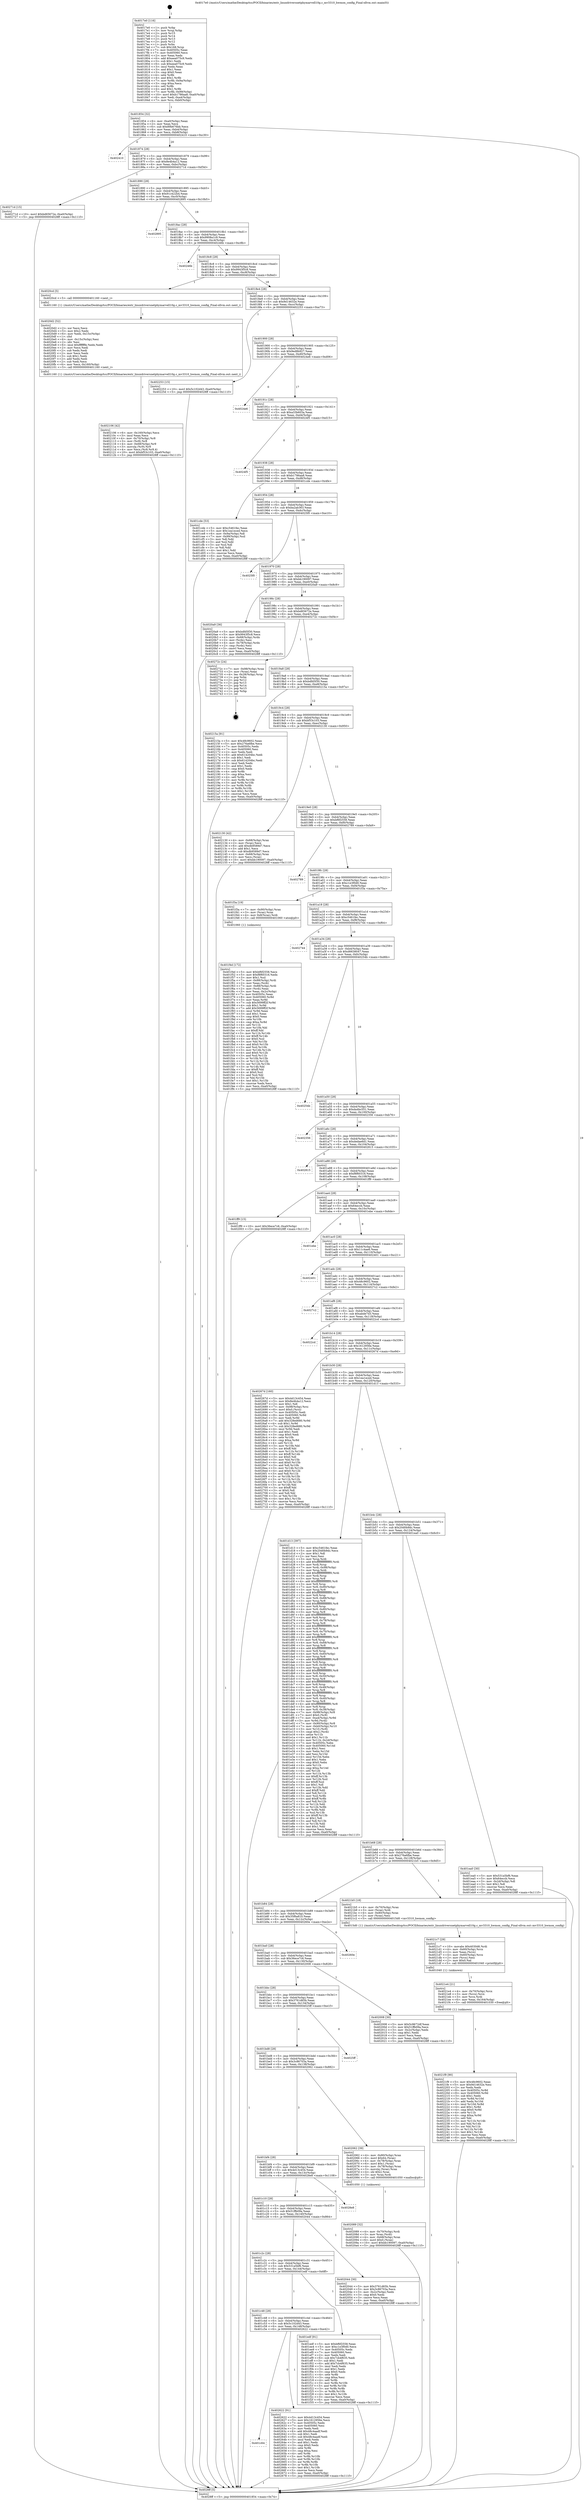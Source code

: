 digraph "0x4017e0" {
  label = "0x4017e0 (/mnt/c/Users/mathe/Desktop/tcc/POCII/binaries/extr_linuxdriversnetphymarvell10g.c_mv3310_hwmon_config_Final-ollvm.out::main(0))"
  labelloc = "t"
  node[shape=record]

  Entry [label="",width=0.3,height=0.3,shape=circle,fillcolor=black,style=filled]
  "0x401854" [label="{
     0x401854 [32]\l
     | [instrs]\l
     &nbsp;&nbsp;0x401854 \<+6\>: mov -0xa0(%rbp),%eax\l
     &nbsp;&nbsp;0x40185a \<+2\>: mov %eax,%ecx\l
     &nbsp;&nbsp;0x40185c \<+6\>: sub $0x89b676bb,%ecx\l
     &nbsp;&nbsp;0x401862 \<+6\>: mov %eax,-0xb4(%rbp)\l
     &nbsp;&nbsp;0x401868 \<+6\>: mov %ecx,-0xb8(%rbp)\l
     &nbsp;&nbsp;0x40186e \<+6\>: je 0000000000402410 \<main+0xc30\>\l
  }"]
  "0x402410" [label="{
     0x402410\l
  }", style=dashed]
  "0x401874" [label="{
     0x401874 [28]\l
     | [instrs]\l
     &nbsp;&nbsp;0x401874 \<+5\>: jmp 0000000000401879 \<main+0x99\>\l
     &nbsp;&nbsp;0x401879 \<+6\>: mov -0xb4(%rbp),%eax\l
     &nbsp;&nbsp;0x40187f \<+5\>: sub $0x8e4b4a12,%eax\l
     &nbsp;&nbsp;0x401884 \<+6\>: mov %eax,-0xbc(%rbp)\l
     &nbsp;&nbsp;0x40188a \<+6\>: je 000000000040271d \<main+0xf3d\>\l
  }"]
  Exit [label="",width=0.3,height=0.3,shape=circle,fillcolor=black,style=filled,peripheries=2]
  "0x40271d" [label="{
     0x40271d [15]\l
     | [instrs]\l
     &nbsp;&nbsp;0x40271d \<+10\>: movl $0xbd65672e,-0xa0(%rbp)\l
     &nbsp;&nbsp;0x402727 \<+5\>: jmp 00000000004028ff \<main+0x111f\>\l
  }"]
  "0x401890" [label="{
     0x401890 [28]\l
     | [instrs]\l
     &nbsp;&nbsp;0x401890 \<+5\>: jmp 0000000000401895 \<main+0xb5\>\l
     &nbsp;&nbsp;0x401895 \<+6\>: mov -0xb4(%rbp),%eax\l
     &nbsp;&nbsp;0x40189b \<+5\>: sub $0x91c422b4,%eax\l
     &nbsp;&nbsp;0x4018a0 \<+6\>: mov %eax,-0xc0(%rbp)\l
     &nbsp;&nbsp;0x4018a6 \<+6\>: je 0000000000402895 \<main+0x10b5\>\l
  }"]
  "0x401c64" [label="{
     0x401c64\l
  }", style=dashed]
  "0x402895" [label="{
     0x402895\l
  }", style=dashed]
  "0x4018ac" [label="{
     0x4018ac [28]\l
     | [instrs]\l
     &nbsp;&nbsp;0x4018ac \<+5\>: jmp 00000000004018b1 \<main+0xd1\>\l
     &nbsp;&nbsp;0x4018b1 \<+6\>: mov -0xb4(%rbp),%eax\l
     &nbsp;&nbsp;0x4018b7 \<+5\>: sub $0x9908a1c9,%eax\l
     &nbsp;&nbsp;0x4018bc \<+6\>: mov %eax,-0xc4(%rbp)\l
     &nbsp;&nbsp;0x4018c2 \<+6\>: je 000000000040246b \<main+0xc8b\>\l
  }"]
  "0x402622" [label="{
     0x402622 [91]\l
     | [instrs]\l
     &nbsp;&nbsp;0x402622 \<+5\>: mov $0x4d13c454,%eax\l
     &nbsp;&nbsp;0x402627 \<+5\>: mov $0x1612956e,%ecx\l
     &nbsp;&nbsp;0x40262c \<+7\>: mov 0x40505c,%edx\l
     &nbsp;&nbsp;0x402633 \<+7\>: mov 0x405060,%esi\l
     &nbsp;&nbsp;0x40263a \<+2\>: mov %edx,%edi\l
     &nbsp;&nbsp;0x40263c \<+6\>: add $0x48c4aadf,%edi\l
     &nbsp;&nbsp;0x402642 \<+3\>: sub $0x1,%edi\l
     &nbsp;&nbsp;0x402645 \<+6\>: sub $0x48c4aadf,%edi\l
     &nbsp;&nbsp;0x40264b \<+3\>: imul %edi,%edx\l
     &nbsp;&nbsp;0x40264e \<+3\>: and $0x1,%edx\l
     &nbsp;&nbsp;0x402651 \<+3\>: cmp $0x0,%edx\l
     &nbsp;&nbsp;0x402654 \<+4\>: sete %r8b\l
     &nbsp;&nbsp;0x402658 \<+3\>: cmp $0xa,%esi\l
     &nbsp;&nbsp;0x40265b \<+4\>: setl %r9b\l
     &nbsp;&nbsp;0x40265f \<+3\>: mov %r8b,%r10b\l
     &nbsp;&nbsp;0x402662 \<+3\>: and %r9b,%r10b\l
     &nbsp;&nbsp;0x402665 \<+3\>: xor %r9b,%r8b\l
     &nbsp;&nbsp;0x402668 \<+3\>: or %r8b,%r10b\l
     &nbsp;&nbsp;0x40266b \<+4\>: test $0x1,%r10b\l
     &nbsp;&nbsp;0x40266f \<+3\>: cmovne %ecx,%eax\l
     &nbsp;&nbsp;0x402672 \<+6\>: mov %eax,-0xa0(%rbp)\l
     &nbsp;&nbsp;0x402678 \<+5\>: jmp 00000000004028ff \<main+0x111f\>\l
  }"]
  "0x40246b" [label="{
     0x40246b\l
  }", style=dashed]
  "0x4018c8" [label="{
     0x4018c8 [28]\l
     | [instrs]\l
     &nbsp;&nbsp;0x4018c8 \<+5\>: jmp 00000000004018cd \<main+0xed\>\l
     &nbsp;&nbsp;0x4018cd \<+6\>: mov -0xb4(%rbp),%eax\l
     &nbsp;&nbsp;0x4018d3 \<+5\>: sub $0x9943f5c8,%eax\l
     &nbsp;&nbsp;0x4018d8 \<+6\>: mov %eax,-0xc8(%rbp)\l
     &nbsp;&nbsp;0x4018de \<+6\>: je 00000000004020cd \<main+0x8ed\>\l
  }"]
  "0x4021f9" [label="{
     0x4021f9 [90]\l
     | [instrs]\l
     &nbsp;&nbsp;0x4021f9 \<+5\>: mov $0x48c9602,%eax\l
     &nbsp;&nbsp;0x4021fe \<+5\>: mov $0x9d14632e,%esi\l
     &nbsp;&nbsp;0x402203 \<+2\>: xor %edx,%edx\l
     &nbsp;&nbsp;0x402205 \<+8\>: mov 0x40505c,%r8d\l
     &nbsp;&nbsp;0x40220d \<+8\>: mov 0x405060,%r9d\l
     &nbsp;&nbsp;0x402215 \<+3\>: sub $0x1,%edx\l
     &nbsp;&nbsp;0x402218 \<+3\>: mov %r8d,%r10d\l
     &nbsp;&nbsp;0x40221b \<+3\>: add %edx,%r10d\l
     &nbsp;&nbsp;0x40221e \<+4\>: imul %r10d,%r8d\l
     &nbsp;&nbsp;0x402222 \<+4\>: and $0x1,%r8d\l
     &nbsp;&nbsp;0x402226 \<+4\>: cmp $0x0,%r8d\l
     &nbsp;&nbsp;0x40222a \<+4\>: sete %r11b\l
     &nbsp;&nbsp;0x40222e \<+4\>: cmp $0xa,%r9d\l
     &nbsp;&nbsp;0x402232 \<+3\>: setl %bl\l
     &nbsp;&nbsp;0x402235 \<+3\>: mov %r11b,%r14b\l
     &nbsp;&nbsp;0x402238 \<+3\>: and %bl,%r14b\l
     &nbsp;&nbsp;0x40223b \<+3\>: xor %bl,%r11b\l
     &nbsp;&nbsp;0x40223e \<+3\>: or %r11b,%r14b\l
     &nbsp;&nbsp;0x402241 \<+4\>: test $0x1,%r14b\l
     &nbsp;&nbsp;0x402245 \<+3\>: cmovne %esi,%eax\l
     &nbsp;&nbsp;0x402248 \<+6\>: mov %eax,-0xa0(%rbp)\l
     &nbsp;&nbsp;0x40224e \<+5\>: jmp 00000000004028ff \<main+0x111f\>\l
  }"]
  "0x4020cd" [label="{
     0x4020cd [5]\l
     | [instrs]\l
     &nbsp;&nbsp;0x4020cd \<+5\>: call 0000000000401160 \<next_i\>\l
     | [calls]\l
     &nbsp;&nbsp;0x401160 \{1\} (/mnt/c/Users/mathe/Desktop/tcc/POCII/binaries/extr_linuxdriversnetphymarvell10g.c_mv3310_hwmon_config_Final-ollvm.out::next_i)\l
  }"]
  "0x4018e4" [label="{
     0x4018e4 [28]\l
     | [instrs]\l
     &nbsp;&nbsp;0x4018e4 \<+5\>: jmp 00000000004018e9 \<main+0x109\>\l
     &nbsp;&nbsp;0x4018e9 \<+6\>: mov -0xb4(%rbp),%eax\l
     &nbsp;&nbsp;0x4018ef \<+5\>: sub $0x9d14632e,%eax\l
     &nbsp;&nbsp;0x4018f4 \<+6\>: mov %eax,-0xcc(%rbp)\l
     &nbsp;&nbsp;0x4018fa \<+6\>: je 0000000000402253 \<main+0xa73\>\l
  }"]
  "0x4021e4" [label="{
     0x4021e4 [21]\l
     | [instrs]\l
     &nbsp;&nbsp;0x4021e4 \<+4\>: mov -0x70(%rbp),%rcx\l
     &nbsp;&nbsp;0x4021e8 \<+3\>: mov (%rcx),%rcx\l
     &nbsp;&nbsp;0x4021eb \<+3\>: mov %rcx,%rdi\l
     &nbsp;&nbsp;0x4021ee \<+6\>: mov %eax,-0x164(%rbp)\l
     &nbsp;&nbsp;0x4021f4 \<+5\>: call 0000000000401030 \<free@plt\>\l
     | [calls]\l
     &nbsp;&nbsp;0x401030 \{1\} (unknown)\l
  }"]
  "0x402253" [label="{
     0x402253 [15]\l
     | [instrs]\l
     &nbsp;&nbsp;0x402253 \<+10\>: movl $0x5c102d43,-0xa0(%rbp)\l
     &nbsp;&nbsp;0x40225d \<+5\>: jmp 00000000004028ff \<main+0x111f\>\l
  }"]
  "0x401900" [label="{
     0x401900 [28]\l
     | [instrs]\l
     &nbsp;&nbsp;0x401900 \<+5\>: jmp 0000000000401905 \<main+0x125\>\l
     &nbsp;&nbsp;0x401905 \<+6\>: mov -0xb4(%rbp),%eax\l
     &nbsp;&nbsp;0x40190b \<+5\>: sub $0x9ed8b927,%eax\l
     &nbsp;&nbsp;0x401910 \<+6\>: mov %eax,-0xd0(%rbp)\l
     &nbsp;&nbsp;0x401916 \<+6\>: je 00000000004024e6 \<main+0xd06\>\l
  }"]
  "0x4021c7" [label="{
     0x4021c7 [29]\l
     | [instrs]\l
     &nbsp;&nbsp;0x4021c7 \<+10\>: movabs $0x4030d6,%rdi\l
     &nbsp;&nbsp;0x4021d1 \<+4\>: mov -0x60(%rbp),%rcx\l
     &nbsp;&nbsp;0x4021d5 \<+2\>: mov %eax,(%rcx)\l
     &nbsp;&nbsp;0x4021d7 \<+4\>: mov -0x60(%rbp),%rcx\l
     &nbsp;&nbsp;0x4021db \<+2\>: mov (%rcx),%esi\l
     &nbsp;&nbsp;0x4021dd \<+2\>: mov $0x0,%al\l
     &nbsp;&nbsp;0x4021df \<+5\>: call 0000000000401040 \<printf@plt\>\l
     | [calls]\l
     &nbsp;&nbsp;0x401040 \{1\} (unknown)\l
  }"]
  "0x4024e6" [label="{
     0x4024e6\l
  }", style=dashed]
  "0x40191c" [label="{
     0x40191c [28]\l
     | [instrs]\l
     &nbsp;&nbsp;0x40191c \<+5\>: jmp 0000000000401921 \<main+0x141\>\l
     &nbsp;&nbsp;0x401921 \<+6\>: mov -0xb4(%rbp),%eax\l
     &nbsp;&nbsp;0x401927 \<+5\>: sub $0xa33b603a,%eax\l
     &nbsp;&nbsp;0x40192c \<+6\>: mov %eax,-0xd4(%rbp)\l
     &nbsp;&nbsp;0x401932 \<+6\>: je 00000000004024f5 \<main+0xd15\>\l
  }"]
  "0x402106" [label="{
     0x402106 [42]\l
     | [instrs]\l
     &nbsp;&nbsp;0x402106 \<+6\>: mov -0x160(%rbp),%ecx\l
     &nbsp;&nbsp;0x40210c \<+3\>: imul %eax,%ecx\l
     &nbsp;&nbsp;0x40210f \<+4\>: mov -0x70(%rbp),%r8\l
     &nbsp;&nbsp;0x402113 \<+3\>: mov (%r8),%r8\l
     &nbsp;&nbsp;0x402116 \<+4\>: mov -0x68(%rbp),%r9\l
     &nbsp;&nbsp;0x40211a \<+3\>: movslq (%r9),%r9\l
     &nbsp;&nbsp;0x40211d \<+4\>: mov %ecx,(%r8,%r9,4)\l
     &nbsp;&nbsp;0x402121 \<+10\>: movl $0xbf53c103,-0xa0(%rbp)\l
     &nbsp;&nbsp;0x40212b \<+5\>: jmp 00000000004028ff \<main+0x111f\>\l
  }"]
  "0x4024f5" [label="{
     0x4024f5\l
  }", style=dashed]
  "0x401938" [label="{
     0x401938 [28]\l
     | [instrs]\l
     &nbsp;&nbsp;0x401938 \<+5\>: jmp 000000000040193d \<main+0x15d\>\l
     &nbsp;&nbsp;0x40193d \<+6\>: mov -0xb4(%rbp),%eax\l
     &nbsp;&nbsp;0x401943 \<+5\>: sub $0xb1786aa8,%eax\l
     &nbsp;&nbsp;0x401948 \<+6\>: mov %eax,-0xd8(%rbp)\l
     &nbsp;&nbsp;0x40194e \<+6\>: je 0000000000401cde \<main+0x4fe\>\l
  }"]
  "0x4020d2" [label="{
     0x4020d2 [52]\l
     | [instrs]\l
     &nbsp;&nbsp;0x4020d2 \<+2\>: xor %ecx,%ecx\l
     &nbsp;&nbsp;0x4020d4 \<+5\>: mov $0x2,%edx\l
     &nbsp;&nbsp;0x4020d9 \<+6\>: mov %edx,-0x15c(%rbp)\l
     &nbsp;&nbsp;0x4020df \<+1\>: cltd\l
     &nbsp;&nbsp;0x4020e0 \<+6\>: mov -0x15c(%rbp),%esi\l
     &nbsp;&nbsp;0x4020e6 \<+2\>: idiv %esi\l
     &nbsp;&nbsp;0x4020e8 \<+6\>: imul $0xfffffffe,%edx,%edx\l
     &nbsp;&nbsp;0x4020ee \<+2\>: mov %ecx,%edi\l
     &nbsp;&nbsp;0x4020f0 \<+2\>: sub %edx,%edi\l
     &nbsp;&nbsp;0x4020f2 \<+2\>: mov %ecx,%edx\l
     &nbsp;&nbsp;0x4020f4 \<+3\>: sub $0x1,%edx\l
     &nbsp;&nbsp;0x4020f7 \<+2\>: add %edx,%edi\l
     &nbsp;&nbsp;0x4020f9 \<+2\>: sub %edi,%ecx\l
     &nbsp;&nbsp;0x4020fb \<+6\>: mov %ecx,-0x160(%rbp)\l
     &nbsp;&nbsp;0x402101 \<+5\>: call 0000000000401160 \<next_i\>\l
     | [calls]\l
     &nbsp;&nbsp;0x401160 \{1\} (/mnt/c/Users/mathe/Desktop/tcc/POCII/binaries/extr_linuxdriversnetphymarvell10g.c_mv3310_hwmon_config_Final-ollvm.out::next_i)\l
  }"]
  "0x401cde" [label="{
     0x401cde [53]\l
     | [instrs]\l
     &nbsp;&nbsp;0x401cde \<+5\>: mov $0xc5461fec,%eax\l
     &nbsp;&nbsp;0x401ce3 \<+5\>: mov $0x1ea1eced,%ecx\l
     &nbsp;&nbsp;0x401ce8 \<+6\>: mov -0x9a(%rbp),%dl\l
     &nbsp;&nbsp;0x401cee \<+7\>: mov -0x99(%rbp),%sil\l
     &nbsp;&nbsp;0x401cf5 \<+3\>: mov %dl,%dil\l
     &nbsp;&nbsp;0x401cf8 \<+3\>: and %sil,%dil\l
     &nbsp;&nbsp;0x401cfb \<+3\>: xor %sil,%dl\l
     &nbsp;&nbsp;0x401cfe \<+3\>: or %dl,%dil\l
     &nbsp;&nbsp;0x401d01 \<+4\>: test $0x1,%dil\l
     &nbsp;&nbsp;0x401d05 \<+3\>: cmovne %ecx,%eax\l
     &nbsp;&nbsp;0x401d08 \<+6\>: mov %eax,-0xa0(%rbp)\l
     &nbsp;&nbsp;0x401d0e \<+5\>: jmp 00000000004028ff \<main+0x111f\>\l
  }"]
  "0x401954" [label="{
     0x401954 [28]\l
     | [instrs]\l
     &nbsp;&nbsp;0x401954 \<+5\>: jmp 0000000000401959 \<main+0x179\>\l
     &nbsp;&nbsp;0x401959 \<+6\>: mov -0xb4(%rbp),%eax\l
     &nbsp;&nbsp;0x40195f \<+5\>: sub $0xba2ab363,%eax\l
     &nbsp;&nbsp;0x401964 \<+6\>: mov %eax,-0xdc(%rbp)\l
     &nbsp;&nbsp;0x40196a \<+6\>: je 00000000004025f0 \<main+0xe10\>\l
  }"]
  "0x4028ff" [label="{
     0x4028ff [5]\l
     | [instrs]\l
     &nbsp;&nbsp;0x4028ff \<+5\>: jmp 0000000000401854 \<main+0x74\>\l
  }"]
  "0x4017e0" [label="{
     0x4017e0 [116]\l
     | [instrs]\l
     &nbsp;&nbsp;0x4017e0 \<+1\>: push %rbp\l
     &nbsp;&nbsp;0x4017e1 \<+3\>: mov %rsp,%rbp\l
     &nbsp;&nbsp;0x4017e4 \<+2\>: push %r15\l
     &nbsp;&nbsp;0x4017e6 \<+2\>: push %r14\l
     &nbsp;&nbsp;0x4017e8 \<+2\>: push %r13\l
     &nbsp;&nbsp;0x4017ea \<+2\>: push %r12\l
     &nbsp;&nbsp;0x4017ec \<+1\>: push %rbx\l
     &nbsp;&nbsp;0x4017ed \<+7\>: sub $0x168,%rsp\l
     &nbsp;&nbsp;0x4017f4 \<+7\>: mov 0x40505c,%eax\l
     &nbsp;&nbsp;0x4017fb \<+7\>: mov 0x405060,%ecx\l
     &nbsp;&nbsp;0x401802 \<+2\>: mov %eax,%edx\l
     &nbsp;&nbsp;0x401804 \<+6\>: add $0xeea075c9,%edx\l
     &nbsp;&nbsp;0x40180a \<+3\>: sub $0x1,%edx\l
     &nbsp;&nbsp;0x40180d \<+6\>: sub $0xeea075c9,%edx\l
     &nbsp;&nbsp;0x401813 \<+3\>: imul %edx,%eax\l
     &nbsp;&nbsp;0x401816 \<+3\>: and $0x1,%eax\l
     &nbsp;&nbsp;0x401819 \<+3\>: cmp $0x0,%eax\l
     &nbsp;&nbsp;0x40181c \<+4\>: sete %r8b\l
     &nbsp;&nbsp;0x401820 \<+4\>: and $0x1,%r8b\l
     &nbsp;&nbsp;0x401824 \<+7\>: mov %r8b,-0x9a(%rbp)\l
     &nbsp;&nbsp;0x40182b \<+3\>: cmp $0xa,%ecx\l
     &nbsp;&nbsp;0x40182e \<+4\>: setl %r8b\l
     &nbsp;&nbsp;0x401832 \<+4\>: and $0x1,%r8b\l
     &nbsp;&nbsp;0x401836 \<+7\>: mov %r8b,-0x99(%rbp)\l
     &nbsp;&nbsp;0x40183d \<+10\>: movl $0xb1786aa8,-0xa0(%rbp)\l
     &nbsp;&nbsp;0x401847 \<+6\>: mov %edi,-0xa4(%rbp)\l
     &nbsp;&nbsp;0x40184d \<+7\>: mov %rsi,-0xb0(%rbp)\l
  }"]
  "0x402089" [label="{
     0x402089 [32]\l
     | [instrs]\l
     &nbsp;&nbsp;0x402089 \<+4\>: mov -0x70(%rbp),%rdi\l
     &nbsp;&nbsp;0x40208d \<+3\>: mov %rax,(%rdi)\l
     &nbsp;&nbsp;0x402090 \<+4\>: mov -0x68(%rbp),%rax\l
     &nbsp;&nbsp;0x402094 \<+6\>: movl $0x0,(%rax)\l
     &nbsp;&nbsp;0x40209a \<+10\>: movl $0xbb190097,-0xa0(%rbp)\l
     &nbsp;&nbsp;0x4020a4 \<+5\>: jmp 00000000004028ff \<main+0x111f\>\l
  }"]
  "0x4025f0" [label="{
     0x4025f0\l
  }", style=dashed]
  "0x401970" [label="{
     0x401970 [28]\l
     | [instrs]\l
     &nbsp;&nbsp;0x401970 \<+5\>: jmp 0000000000401975 \<main+0x195\>\l
     &nbsp;&nbsp;0x401975 \<+6\>: mov -0xb4(%rbp),%eax\l
     &nbsp;&nbsp;0x40197b \<+5\>: sub $0xbb190097,%eax\l
     &nbsp;&nbsp;0x401980 \<+6\>: mov %eax,-0xe0(%rbp)\l
     &nbsp;&nbsp;0x401986 \<+6\>: je 00000000004020a9 \<main+0x8c9\>\l
  }"]
  "0x401f4d" [label="{
     0x401f4d [172]\l
     | [instrs]\l
     &nbsp;&nbsp;0x401f4d \<+5\>: mov $0xbf6f2558,%ecx\l
     &nbsp;&nbsp;0x401f52 \<+5\>: mov $0xf8f60316,%edx\l
     &nbsp;&nbsp;0x401f57 \<+3\>: mov $0x1,%sil\l
     &nbsp;&nbsp;0x401f5a \<+7\>: mov -0x88(%rbp),%rdi\l
     &nbsp;&nbsp;0x401f61 \<+2\>: mov %eax,(%rdi)\l
     &nbsp;&nbsp;0x401f63 \<+7\>: mov -0x88(%rbp),%rdi\l
     &nbsp;&nbsp;0x401f6a \<+2\>: mov (%rdi),%eax\l
     &nbsp;&nbsp;0x401f6c \<+3\>: mov %eax,-0x2c(%rbp)\l
     &nbsp;&nbsp;0x401f6f \<+7\>: mov 0x40505c,%eax\l
     &nbsp;&nbsp;0x401f76 \<+8\>: mov 0x405060,%r8d\l
     &nbsp;&nbsp;0x401f7e \<+3\>: mov %eax,%r9d\l
     &nbsp;&nbsp;0x401f81 \<+7\>: sub $0x5699ff2f,%r9d\l
     &nbsp;&nbsp;0x401f88 \<+4\>: sub $0x1,%r9d\l
     &nbsp;&nbsp;0x401f8c \<+7\>: add $0x5699ff2f,%r9d\l
     &nbsp;&nbsp;0x401f93 \<+4\>: imul %r9d,%eax\l
     &nbsp;&nbsp;0x401f97 \<+3\>: and $0x1,%eax\l
     &nbsp;&nbsp;0x401f9a \<+3\>: cmp $0x0,%eax\l
     &nbsp;&nbsp;0x401f9d \<+4\>: sete %r10b\l
     &nbsp;&nbsp;0x401fa1 \<+4\>: cmp $0xa,%r8d\l
     &nbsp;&nbsp;0x401fa5 \<+4\>: setl %r11b\l
     &nbsp;&nbsp;0x401fa9 \<+3\>: mov %r10b,%bl\l
     &nbsp;&nbsp;0x401fac \<+3\>: xor $0xff,%bl\l
     &nbsp;&nbsp;0x401faf \<+3\>: mov %r11b,%r14b\l
     &nbsp;&nbsp;0x401fb2 \<+4\>: xor $0xff,%r14b\l
     &nbsp;&nbsp;0x401fb6 \<+4\>: xor $0x0,%sil\l
     &nbsp;&nbsp;0x401fba \<+3\>: mov %bl,%r15b\l
     &nbsp;&nbsp;0x401fbd \<+4\>: and $0x0,%r15b\l
     &nbsp;&nbsp;0x401fc1 \<+3\>: and %sil,%r10b\l
     &nbsp;&nbsp;0x401fc4 \<+3\>: mov %r14b,%r12b\l
     &nbsp;&nbsp;0x401fc7 \<+4\>: and $0x0,%r12b\l
     &nbsp;&nbsp;0x401fcb \<+3\>: and %sil,%r11b\l
     &nbsp;&nbsp;0x401fce \<+3\>: or %r10b,%r15b\l
     &nbsp;&nbsp;0x401fd1 \<+3\>: or %r11b,%r12b\l
     &nbsp;&nbsp;0x401fd4 \<+3\>: xor %r12b,%r15b\l
     &nbsp;&nbsp;0x401fd7 \<+3\>: or %r14b,%bl\l
     &nbsp;&nbsp;0x401fda \<+3\>: xor $0xff,%bl\l
     &nbsp;&nbsp;0x401fdd \<+4\>: or $0x0,%sil\l
     &nbsp;&nbsp;0x401fe1 \<+3\>: and %sil,%bl\l
     &nbsp;&nbsp;0x401fe4 \<+3\>: or %bl,%r15b\l
     &nbsp;&nbsp;0x401fe7 \<+4\>: test $0x1,%r15b\l
     &nbsp;&nbsp;0x401feb \<+3\>: cmovne %edx,%ecx\l
     &nbsp;&nbsp;0x401fee \<+6\>: mov %ecx,-0xa0(%rbp)\l
     &nbsp;&nbsp;0x401ff4 \<+5\>: jmp 00000000004028ff \<main+0x111f\>\l
  }"]
  "0x4020a9" [label="{
     0x4020a9 [36]\l
     | [instrs]\l
     &nbsp;&nbsp;0x4020a9 \<+5\>: mov $0xbdfd5f30,%eax\l
     &nbsp;&nbsp;0x4020ae \<+5\>: mov $0x9943f5c8,%ecx\l
     &nbsp;&nbsp;0x4020b3 \<+4\>: mov -0x68(%rbp),%rdx\l
     &nbsp;&nbsp;0x4020b7 \<+2\>: mov (%rdx),%esi\l
     &nbsp;&nbsp;0x4020b9 \<+4\>: mov -0x78(%rbp),%rdx\l
     &nbsp;&nbsp;0x4020bd \<+2\>: cmp (%rdx),%esi\l
     &nbsp;&nbsp;0x4020bf \<+3\>: cmovl %ecx,%eax\l
     &nbsp;&nbsp;0x4020c2 \<+6\>: mov %eax,-0xa0(%rbp)\l
     &nbsp;&nbsp;0x4020c8 \<+5\>: jmp 00000000004028ff \<main+0x111f\>\l
  }"]
  "0x40198c" [label="{
     0x40198c [28]\l
     | [instrs]\l
     &nbsp;&nbsp;0x40198c \<+5\>: jmp 0000000000401991 \<main+0x1b1\>\l
     &nbsp;&nbsp;0x401991 \<+6\>: mov -0xb4(%rbp),%eax\l
     &nbsp;&nbsp;0x401997 \<+5\>: sub $0xbd65672e,%eax\l
     &nbsp;&nbsp;0x40199c \<+6\>: mov %eax,-0xe4(%rbp)\l
     &nbsp;&nbsp;0x4019a2 \<+6\>: je 000000000040272c \<main+0xf4c\>\l
  }"]
  "0x401c48" [label="{
     0x401c48 [28]\l
     | [instrs]\l
     &nbsp;&nbsp;0x401c48 \<+5\>: jmp 0000000000401c4d \<main+0x46d\>\l
     &nbsp;&nbsp;0x401c4d \<+6\>: mov -0xb4(%rbp),%eax\l
     &nbsp;&nbsp;0x401c53 \<+5\>: sub $0x5c102d43,%eax\l
     &nbsp;&nbsp;0x401c58 \<+6\>: mov %eax,-0x148(%rbp)\l
     &nbsp;&nbsp;0x401c5e \<+6\>: je 0000000000402622 \<main+0xe42\>\l
  }"]
  "0x40272c" [label="{
     0x40272c [24]\l
     | [instrs]\l
     &nbsp;&nbsp;0x40272c \<+7\>: mov -0x98(%rbp),%rax\l
     &nbsp;&nbsp;0x402733 \<+2\>: mov (%rax),%eax\l
     &nbsp;&nbsp;0x402735 \<+4\>: lea -0x28(%rbp),%rsp\l
     &nbsp;&nbsp;0x402739 \<+1\>: pop %rbx\l
     &nbsp;&nbsp;0x40273a \<+2\>: pop %r12\l
     &nbsp;&nbsp;0x40273c \<+2\>: pop %r13\l
     &nbsp;&nbsp;0x40273e \<+2\>: pop %r14\l
     &nbsp;&nbsp;0x402740 \<+2\>: pop %r15\l
     &nbsp;&nbsp;0x402742 \<+1\>: pop %rbp\l
     &nbsp;&nbsp;0x402743 \<+1\>: ret\l
  }"]
  "0x4019a8" [label="{
     0x4019a8 [28]\l
     | [instrs]\l
     &nbsp;&nbsp;0x4019a8 \<+5\>: jmp 00000000004019ad \<main+0x1cd\>\l
     &nbsp;&nbsp;0x4019ad \<+6\>: mov -0xb4(%rbp),%eax\l
     &nbsp;&nbsp;0x4019b3 \<+5\>: sub $0xbdfd5f30,%eax\l
     &nbsp;&nbsp;0x4019b8 \<+6\>: mov %eax,-0xe8(%rbp)\l
     &nbsp;&nbsp;0x4019be \<+6\>: je 000000000040215a \<main+0x97a\>\l
  }"]
  "0x401edf" [label="{
     0x401edf [91]\l
     | [instrs]\l
     &nbsp;&nbsp;0x401edf \<+5\>: mov $0xbf6f2558,%eax\l
     &nbsp;&nbsp;0x401ee4 \<+5\>: mov $0xc1e3f0d0,%ecx\l
     &nbsp;&nbsp;0x401ee9 \<+7\>: mov 0x40505c,%edx\l
     &nbsp;&nbsp;0x401ef0 \<+7\>: mov 0x405060,%esi\l
     &nbsp;&nbsp;0x401ef7 \<+2\>: mov %edx,%edi\l
     &nbsp;&nbsp;0x401ef9 \<+6\>: sub $0x7cb4f635,%edi\l
     &nbsp;&nbsp;0x401eff \<+3\>: sub $0x1,%edi\l
     &nbsp;&nbsp;0x401f02 \<+6\>: add $0x7cb4f635,%edi\l
     &nbsp;&nbsp;0x401f08 \<+3\>: imul %edi,%edx\l
     &nbsp;&nbsp;0x401f0b \<+3\>: and $0x1,%edx\l
     &nbsp;&nbsp;0x401f0e \<+3\>: cmp $0x0,%edx\l
     &nbsp;&nbsp;0x401f11 \<+4\>: sete %r8b\l
     &nbsp;&nbsp;0x401f15 \<+3\>: cmp $0xa,%esi\l
     &nbsp;&nbsp;0x401f18 \<+4\>: setl %r9b\l
     &nbsp;&nbsp;0x401f1c \<+3\>: mov %r8b,%r10b\l
     &nbsp;&nbsp;0x401f1f \<+3\>: and %r9b,%r10b\l
     &nbsp;&nbsp;0x401f22 \<+3\>: xor %r9b,%r8b\l
     &nbsp;&nbsp;0x401f25 \<+3\>: or %r8b,%r10b\l
     &nbsp;&nbsp;0x401f28 \<+4\>: test $0x1,%r10b\l
     &nbsp;&nbsp;0x401f2c \<+3\>: cmovne %ecx,%eax\l
     &nbsp;&nbsp;0x401f2f \<+6\>: mov %eax,-0xa0(%rbp)\l
     &nbsp;&nbsp;0x401f35 \<+5\>: jmp 00000000004028ff \<main+0x111f\>\l
  }"]
  "0x40215a" [label="{
     0x40215a [91]\l
     | [instrs]\l
     &nbsp;&nbsp;0x40215a \<+5\>: mov $0x48c9602,%eax\l
     &nbsp;&nbsp;0x40215f \<+5\>: mov $0x276a6fbe,%ecx\l
     &nbsp;&nbsp;0x402164 \<+7\>: mov 0x40505c,%edx\l
     &nbsp;&nbsp;0x40216b \<+7\>: mov 0x405060,%esi\l
     &nbsp;&nbsp;0x402172 \<+2\>: mov %edx,%edi\l
     &nbsp;&nbsp;0x402174 \<+6\>: add $0x614204bc,%edi\l
     &nbsp;&nbsp;0x40217a \<+3\>: sub $0x1,%edi\l
     &nbsp;&nbsp;0x40217d \<+6\>: sub $0x614204bc,%edi\l
     &nbsp;&nbsp;0x402183 \<+3\>: imul %edi,%edx\l
     &nbsp;&nbsp;0x402186 \<+3\>: and $0x1,%edx\l
     &nbsp;&nbsp;0x402189 \<+3\>: cmp $0x0,%edx\l
     &nbsp;&nbsp;0x40218c \<+4\>: sete %r8b\l
     &nbsp;&nbsp;0x402190 \<+3\>: cmp $0xa,%esi\l
     &nbsp;&nbsp;0x402193 \<+4\>: setl %r9b\l
     &nbsp;&nbsp;0x402197 \<+3\>: mov %r8b,%r10b\l
     &nbsp;&nbsp;0x40219a \<+3\>: and %r9b,%r10b\l
     &nbsp;&nbsp;0x40219d \<+3\>: xor %r9b,%r8b\l
     &nbsp;&nbsp;0x4021a0 \<+3\>: or %r8b,%r10b\l
     &nbsp;&nbsp;0x4021a3 \<+4\>: test $0x1,%r10b\l
     &nbsp;&nbsp;0x4021a7 \<+3\>: cmovne %ecx,%eax\l
     &nbsp;&nbsp;0x4021aa \<+6\>: mov %eax,-0xa0(%rbp)\l
     &nbsp;&nbsp;0x4021b0 \<+5\>: jmp 00000000004028ff \<main+0x111f\>\l
  }"]
  "0x4019c4" [label="{
     0x4019c4 [28]\l
     | [instrs]\l
     &nbsp;&nbsp;0x4019c4 \<+5\>: jmp 00000000004019c9 \<main+0x1e9\>\l
     &nbsp;&nbsp;0x4019c9 \<+6\>: mov -0xb4(%rbp),%eax\l
     &nbsp;&nbsp;0x4019cf \<+5\>: sub $0xbf53c103,%eax\l
     &nbsp;&nbsp;0x4019d4 \<+6\>: mov %eax,-0xec(%rbp)\l
     &nbsp;&nbsp;0x4019da \<+6\>: je 0000000000402130 \<main+0x950\>\l
  }"]
  "0x401c2c" [label="{
     0x401c2c [28]\l
     | [instrs]\l
     &nbsp;&nbsp;0x401c2c \<+5\>: jmp 0000000000401c31 \<main+0x451\>\l
     &nbsp;&nbsp;0x401c31 \<+6\>: mov -0xb4(%rbp),%eax\l
     &nbsp;&nbsp;0x401c37 \<+5\>: sub $0x531a5bf6,%eax\l
     &nbsp;&nbsp;0x401c3c \<+6\>: mov %eax,-0x144(%rbp)\l
     &nbsp;&nbsp;0x401c42 \<+6\>: je 0000000000401edf \<main+0x6ff\>\l
  }"]
  "0x402130" [label="{
     0x402130 [42]\l
     | [instrs]\l
     &nbsp;&nbsp;0x402130 \<+4\>: mov -0x68(%rbp),%rax\l
     &nbsp;&nbsp;0x402134 \<+2\>: mov (%rax),%ecx\l
     &nbsp;&nbsp;0x402136 \<+6\>: add $0xdb9589d7,%ecx\l
     &nbsp;&nbsp;0x40213c \<+3\>: add $0x1,%ecx\l
     &nbsp;&nbsp;0x40213f \<+6\>: sub $0xdb9589d7,%ecx\l
     &nbsp;&nbsp;0x402145 \<+4\>: mov -0x68(%rbp),%rax\l
     &nbsp;&nbsp;0x402149 \<+2\>: mov %ecx,(%rax)\l
     &nbsp;&nbsp;0x40214b \<+10\>: movl $0xbb190097,-0xa0(%rbp)\l
     &nbsp;&nbsp;0x402155 \<+5\>: jmp 00000000004028ff \<main+0x111f\>\l
  }"]
  "0x4019e0" [label="{
     0x4019e0 [28]\l
     | [instrs]\l
     &nbsp;&nbsp;0x4019e0 \<+5\>: jmp 00000000004019e5 \<main+0x205\>\l
     &nbsp;&nbsp;0x4019e5 \<+6\>: mov -0xb4(%rbp),%eax\l
     &nbsp;&nbsp;0x4019eb \<+5\>: sub $0xbf6f2558,%eax\l
     &nbsp;&nbsp;0x4019f0 \<+6\>: mov %eax,-0xf0(%rbp)\l
     &nbsp;&nbsp;0x4019f6 \<+6\>: je 0000000000402789 \<main+0xfa9\>\l
  }"]
  "0x402044" [label="{
     0x402044 [30]\l
     | [instrs]\l
     &nbsp;&nbsp;0x402044 \<+5\>: mov $0x3761d65b,%eax\l
     &nbsp;&nbsp;0x402049 \<+5\>: mov $0x3c86703a,%ecx\l
     &nbsp;&nbsp;0x40204e \<+3\>: mov -0x2c(%rbp),%edx\l
     &nbsp;&nbsp;0x402051 \<+3\>: cmp $0x0,%edx\l
     &nbsp;&nbsp;0x402054 \<+3\>: cmove %ecx,%eax\l
     &nbsp;&nbsp;0x402057 \<+6\>: mov %eax,-0xa0(%rbp)\l
     &nbsp;&nbsp;0x40205d \<+5\>: jmp 00000000004028ff \<main+0x111f\>\l
  }"]
  "0x402789" [label="{
     0x402789\l
  }", style=dashed]
  "0x4019fc" [label="{
     0x4019fc [28]\l
     | [instrs]\l
     &nbsp;&nbsp;0x4019fc \<+5\>: jmp 0000000000401a01 \<main+0x221\>\l
     &nbsp;&nbsp;0x401a01 \<+6\>: mov -0xb4(%rbp),%eax\l
     &nbsp;&nbsp;0x401a07 \<+5\>: sub $0xc1e3f0d0,%eax\l
     &nbsp;&nbsp;0x401a0c \<+6\>: mov %eax,-0xf4(%rbp)\l
     &nbsp;&nbsp;0x401a12 \<+6\>: je 0000000000401f3a \<main+0x75a\>\l
  }"]
  "0x401c10" [label="{
     0x401c10 [28]\l
     | [instrs]\l
     &nbsp;&nbsp;0x401c10 \<+5\>: jmp 0000000000401c15 \<main+0x435\>\l
     &nbsp;&nbsp;0x401c15 \<+6\>: mov -0xb4(%rbp),%eax\l
     &nbsp;&nbsp;0x401c1b \<+5\>: sub $0x51ffb09a,%eax\l
     &nbsp;&nbsp;0x401c20 \<+6\>: mov %eax,-0x140(%rbp)\l
     &nbsp;&nbsp;0x401c26 \<+6\>: je 0000000000402044 \<main+0x864\>\l
  }"]
  "0x401f3a" [label="{
     0x401f3a [19]\l
     | [instrs]\l
     &nbsp;&nbsp;0x401f3a \<+7\>: mov -0x90(%rbp),%rax\l
     &nbsp;&nbsp;0x401f41 \<+3\>: mov (%rax),%rax\l
     &nbsp;&nbsp;0x401f44 \<+4\>: mov 0x8(%rax),%rdi\l
     &nbsp;&nbsp;0x401f48 \<+5\>: call 0000000000401060 \<atoi@plt\>\l
     | [calls]\l
     &nbsp;&nbsp;0x401060 \{1\} (unknown)\l
  }"]
  "0x401a18" [label="{
     0x401a18 [28]\l
     | [instrs]\l
     &nbsp;&nbsp;0x401a18 \<+5\>: jmp 0000000000401a1d \<main+0x23d\>\l
     &nbsp;&nbsp;0x401a1d \<+6\>: mov -0xb4(%rbp),%eax\l
     &nbsp;&nbsp;0x401a23 \<+5\>: sub $0xc5461fec,%eax\l
     &nbsp;&nbsp;0x401a28 \<+6\>: mov %eax,-0xf8(%rbp)\l
     &nbsp;&nbsp;0x401a2e \<+6\>: je 0000000000402744 \<main+0xf64\>\l
  }"]
  "0x4028e8" [label="{
     0x4028e8\l
  }", style=dashed]
  "0x402744" [label="{
     0x402744\l
  }", style=dashed]
  "0x401a34" [label="{
     0x401a34 [28]\l
     | [instrs]\l
     &nbsp;&nbsp;0x401a34 \<+5\>: jmp 0000000000401a39 \<main+0x259\>\l
     &nbsp;&nbsp;0x401a39 \<+6\>: mov -0xb4(%rbp),%eax\l
     &nbsp;&nbsp;0x401a3f \<+5\>: sub $0xd6638047,%eax\l
     &nbsp;&nbsp;0x401a44 \<+6\>: mov %eax,-0xfc(%rbp)\l
     &nbsp;&nbsp;0x401a4a \<+6\>: je 000000000040254b \<main+0xd6b\>\l
  }"]
  "0x401bf4" [label="{
     0x401bf4 [28]\l
     | [instrs]\l
     &nbsp;&nbsp;0x401bf4 \<+5\>: jmp 0000000000401bf9 \<main+0x419\>\l
     &nbsp;&nbsp;0x401bf9 \<+6\>: mov -0xb4(%rbp),%eax\l
     &nbsp;&nbsp;0x401bff \<+5\>: sub $0x4d13c454,%eax\l
     &nbsp;&nbsp;0x401c04 \<+6\>: mov %eax,-0x13c(%rbp)\l
     &nbsp;&nbsp;0x401c0a \<+6\>: je 00000000004028e8 \<main+0x1108\>\l
  }"]
  "0x40254b" [label="{
     0x40254b\l
  }", style=dashed]
  "0x401a50" [label="{
     0x401a50 [28]\l
     | [instrs]\l
     &nbsp;&nbsp;0x401a50 \<+5\>: jmp 0000000000401a55 \<main+0x275\>\l
     &nbsp;&nbsp;0x401a55 \<+6\>: mov -0xb4(%rbp),%eax\l
     &nbsp;&nbsp;0x401a5b \<+5\>: sub $0xda4bc551,%eax\l
     &nbsp;&nbsp;0x401a60 \<+6\>: mov %eax,-0x100(%rbp)\l
     &nbsp;&nbsp;0x401a66 \<+6\>: je 0000000000402356 \<main+0xb76\>\l
  }"]
  "0x402062" [label="{
     0x402062 [39]\l
     | [instrs]\l
     &nbsp;&nbsp;0x402062 \<+4\>: mov -0x80(%rbp),%rax\l
     &nbsp;&nbsp;0x402066 \<+6\>: movl $0x64,(%rax)\l
     &nbsp;&nbsp;0x40206c \<+4\>: mov -0x78(%rbp),%rax\l
     &nbsp;&nbsp;0x402070 \<+6\>: movl $0x1,(%rax)\l
     &nbsp;&nbsp;0x402076 \<+4\>: mov -0x78(%rbp),%rax\l
     &nbsp;&nbsp;0x40207a \<+3\>: movslq (%rax),%rax\l
     &nbsp;&nbsp;0x40207d \<+4\>: shl $0x2,%rax\l
     &nbsp;&nbsp;0x402081 \<+3\>: mov %rax,%rdi\l
     &nbsp;&nbsp;0x402084 \<+5\>: call 0000000000401050 \<malloc@plt\>\l
     | [calls]\l
     &nbsp;&nbsp;0x401050 \{1\} (unknown)\l
  }"]
  "0x402356" [label="{
     0x402356\l
  }", style=dashed]
  "0x401a6c" [label="{
     0x401a6c [28]\l
     | [instrs]\l
     &nbsp;&nbsp;0x401a6c \<+5\>: jmp 0000000000401a71 \<main+0x291\>\l
     &nbsp;&nbsp;0x401a71 \<+6\>: mov -0xb4(%rbp),%eax\l
     &nbsp;&nbsp;0x401a77 \<+5\>: sub $0xdedae6d1,%eax\l
     &nbsp;&nbsp;0x401a7c \<+6\>: mov %eax,-0x104(%rbp)\l
     &nbsp;&nbsp;0x401a82 \<+6\>: je 0000000000402815 \<main+0x1035\>\l
  }"]
  "0x401bd8" [label="{
     0x401bd8 [28]\l
     | [instrs]\l
     &nbsp;&nbsp;0x401bd8 \<+5\>: jmp 0000000000401bdd \<main+0x3fd\>\l
     &nbsp;&nbsp;0x401bdd \<+6\>: mov -0xb4(%rbp),%eax\l
     &nbsp;&nbsp;0x401be3 \<+5\>: sub $0x3c86703a,%eax\l
     &nbsp;&nbsp;0x401be8 \<+6\>: mov %eax,-0x138(%rbp)\l
     &nbsp;&nbsp;0x401bee \<+6\>: je 0000000000402062 \<main+0x882\>\l
  }"]
  "0x402815" [label="{
     0x402815\l
  }", style=dashed]
  "0x401a88" [label="{
     0x401a88 [28]\l
     | [instrs]\l
     &nbsp;&nbsp;0x401a88 \<+5\>: jmp 0000000000401a8d \<main+0x2ad\>\l
     &nbsp;&nbsp;0x401a8d \<+6\>: mov -0xb4(%rbp),%eax\l
     &nbsp;&nbsp;0x401a93 \<+5\>: sub $0xf8f60316,%eax\l
     &nbsp;&nbsp;0x401a98 \<+6\>: mov %eax,-0x108(%rbp)\l
     &nbsp;&nbsp;0x401a9e \<+6\>: je 0000000000401ff9 \<main+0x819\>\l
  }"]
  "0x4025ff" [label="{
     0x4025ff\l
  }", style=dashed]
  "0x401ff9" [label="{
     0x401ff9 [15]\l
     | [instrs]\l
     &nbsp;&nbsp;0x401ff9 \<+10\>: movl $0x36ece7c6,-0xa0(%rbp)\l
     &nbsp;&nbsp;0x402003 \<+5\>: jmp 00000000004028ff \<main+0x111f\>\l
  }"]
  "0x401aa4" [label="{
     0x401aa4 [28]\l
     | [instrs]\l
     &nbsp;&nbsp;0x401aa4 \<+5\>: jmp 0000000000401aa9 \<main+0x2c9\>\l
     &nbsp;&nbsp;0x401aa9 \<+6\>: mov -0xb4(%rbp),%eax\l
     &nbsp;&nbsp;0x401aaf \<+5\>: sub $0x64eccb,%eax\l
     &nbsp;&nbsp;0x401ab4 \<+6\>: mov %eax,-0x10c(%rbp)\l
     &nbsp;&nbsp;0x401aba \<+6\>: je 0000000000401ebe \<main+0x6de\>\l
  }"]
  "0x401bbc" [label="{
     0x401bbc [28]\l
     | [instrs]\l
     &nbsp;&nbsp;0x401bbc \<+5\>: jmp 0000000000401bc1 \<main+0x3e1\>\l
     &nbsp;&nbsp;0x401bc1 \<+6\>: mov -0xb4(%rbp),%eax\l
     &nbsp;&nbsp;0x401bc7 \<+5\>: sub $0x3761d65b,%eax\l
     &nbsp;&nbsp;0x401bcc \<+6\>: mov %eax,-0x134(%rbp)\l
     &nbsp;&nbsp;0x401bd2 \<+6\>: je 00000000004025ff \<main+0xe1f\>\l
  }"]
  "0x401ebe" [label="{
     0x401ebe\l
  }", style=dashed]
  "0x401ac0" [label="{
     0x401ac0 [28]\l
     | [instrs]\l
     &nbsp;&nbsp;0x401ac0 \<+5\>: jmp 0000000000401ac5 \<main+0x2e5\>\l
     &nbsp;&nbsp;0x401ac5 \<+6\>: mov -0xb4(%rbp),%eax\l
     &nbsp;&nbsp;0x401acb \<+5\>: sub $0x11c4ae6,%eax\l
     &nbsp;&nbsp;0x401ad0 \<+6\>: mov %eax,-0x110(%rbp)\l
     &nbsp;&nbsp;0x401ad6 \<+6\>: je 0000000000402401 \<main+0xc21\>\l
  }"]
  "0x402008" [label="{
     0x402008 [30]\l
     | [instrs]\l
     &nbsp;&nbsp;0x402008 \<+5\>: mov $0x5c9672df,%eax\l
     &nbsp;&nbsp;0x40200d \<+5\>: mov $0x51ffb09a,%ecx\l
     &nbsp;&nbsp;0x402012 \<+3\>: mov -0x2c(%rbp),%edx\l
     &nbsp;&nbsp;0x402015 \<+3\>: cmp $0x1,%edx\l
     &nbsp;&nbsp;0x402018 \<+3\>: cmovl %ecx,%eax\l
     &nbsp;&nbsp;0x40201b \<+6\>: mov %eax,-0xa0(%rbp)\l
     &nbsp;&nbsp;0x402021 \<+5\>: jmp 00000000004028ff \<main+0x111f\>\l
  }"]
  "0x402401" [label="{
     0x402401\l
  }", style=dashed]
  "0x401adc" [label="{
     0x401adc [28]\l
     | [instrs]\l
     &nbsp;&nbsp;0x401adc \<+5\>: jmp 0000000000401ae1 \<main+0x301\>\l
     &nbsp;&nbsp;0x401ae1 \<+6\>: mov -0xb4(%rbp),%eax\l
     &nbsp;&nbsp;0x401ae7 \<+5\>: sub $0x48c9602,%eax\l
     &nbsp;&nbsp;0x401aec \<+6\>: mov %eax,-0x114(%rbp)\l
     &nbsp;&nbsp;0x401af2 \<+6\>: je 00000000004027c2 \<main+0xfe2\>\l
  }"]
  "0x401ba0" [label="{
     0x401ba0 [28]\l
     | [instrs]\l
     &nbsp;&nbsp;0x401ba0 \<+5\>: jmp 0000000000401ba5 \<main+0x3c5\>\l
     &nbsp;&nbsp;0x401ba5 \<+6\>: mov -0xb4(%rbp),%eax\l
     &nbsp;&nbsp;0x401bab \<+5\>: sub $0x36ece7c6,%eax\l
     &nbsp;&nbsp;0x401bb0 \<+6\>: mov %eax,-0x130(%rbp)\l
     &nbsp;&nbsp;0x401bb6 \<+6\>: je 0000000000402008 \<main+0x828\>\l
  }"]
  "0x4027c2" [label="{
     0x4027c2\l
  }", style=dashed]
  "0x401af8" [label="{
     0x401af8 [28]\l
     | [instrs]\l
     &nbsp;&nbsp;0x401af8 \<+5\>: jmp 0000000000401afd \<main+0x31d\>\l
     &nbsp;&nbsp;0x401afd \<+6\>: mov -0xb4(%rbp),%eax\l
     &nbsp;&nbsp;0x401b03 \<+5\>: sub $0xabde7d3,%eax\l
     &nbsp;&nbsp;0x401b08 \<+6\>: mov %eax,-0x118(%rbp)\l
     &nbsp;&nbsp;0x401b0e \<+6\>: je 00000000004022cd \<main+0xaed\>\l
  }"]
  "0x40260e" [label="{
     0x40260e\l
  }", style=dashed]
  "0x4022cd" [label="{
     0x4022cd\l
  }", style=dashed]
  "0x401b14" [label="{
     0x401b14 [28]\l
     | [instrs]\l
     &nbsp;&nbsp;0x401b14 \<+5\>: jmp 0000000000401b19 \<main+0x339\>\l
     &nbsp;&nbsp;0x401b19 \<+6\>: mov -0xb4(%rbp),%eax\l
     &nbsp;&nbsp;0x401b1f \<+5\>: sub $0x1612956e,%eax\l
     &nbsp;&nbsp;0x401b24 \<+6\>: mov %eax,-0x11c(%rbp)\l
     &nbsp;&nbsp;0x401b2a \<+6\>: je 000000000040267d \<main+0xe9d\>\l
  }"]
  "0x401b84" [label="{
     0x401b84 [28]\l
     | [instrs]\l
     &nbsp;&nbsp;0x401b84 \<+5\>: jmp 0000000000401b89 \<main+0x3a9\>\l
     &nbsp;&nbsp;0x401b89 \<+6\>: mov -0xb4(%rbp),%eax\l
     &nbsp;&nbsp;0x401b8f \<+5\>: sub $0x35f6a810,%eax\l
     &nbsp;&nbsp;0x401b94 \<+6\>: mov %eax,-0x12c(%rbp)\l
     &nbsp;&nbsp;0x401b9a \<+6\>: je 000000000040260e \<main+0xe2e\>\l
  }"]
  "0x40267d" [label="{
     0x40267d [160]\l
     | [instrs]\l
     &nbsp;&nbsp;0x40267d \<+5\>: mov $0x4d13c454,%eax\l
     &nbsp;&nbsp;0x402682 \<+5\>: mov $0x8e4b4a12,%ecx\l
     &nbsp;&nbsp;0x402687 \<+2\>: mov $0x1,%dl\l
     &nbsp;&nbsp;0x402689 \<+7\>: mov -0x98(%rbp),%rsi\l
     &nbsp;&nbsp;0x402690 \<+6\>: movl $0x0,(%rsi)\l
     &nbsp;&nbsp;0x402696 \<+7\>: mov 0x40505c,%edi\l
     &nbsp;&nbsp;0x40269d \<+8\>: mov 0x405060,%r8d\l
     &nbsp;&nbsp;0x4026a5 \<+3\>: mov %edi,%r9d\l
     &nbsp;&nbsp;0x4026a8 \<+7\>: add $0x328ed680,%r9d\l
     &nbsp;&nbsp;0x4026af \<+4\>: sub $0x1,%r9d\l
     &nbsp;&nbsp;0x4026b3 \<+7\>: sub $0x328ed680,%r9d\l
     &nbsp;&nbsp;0x4026ba \<+4\>: imul %r9d,%edi\l
     &nbsp;&nbsp;0x4026be \<+3\>: and $0x1,%edi\l
     &nbsp;&nbsp;0x4026c1 \<+3\>: cmp $0x0,%edi\l
     &nbsp;&nbsp;0x4026c4 \<+4\>: sete %r10b\l
     &nbsp;&nbsp;0x4026c8 \<+4\>: cmp $0xa,%r8d\l
     &nbsp;&nbsp;0x4026cc \<+4\>: setl %r11b\l
     &nbsp;&nbsp;0x4026d0 \<+3\>: mov %r10b,%bl\l
     &nbsp;&nbsp;0x4026d3 \<+3\>: xor $0xff,%bl\l
     &nbsp;&nbsp;0x4026d6 \<+3\>: mov %r11b,%r14b\l
     &nbsp;&nbsp;0x4026d9 \<+4\>: xor $0xff,%r14b\l
     &nbsp;&nbsp;0x4026dd \<+3\>: xor $0x0,%dl\l
     &nbsp;&nbsp;0x4026e0 \<+3\>: mov %bl,%r15b\l
     &nbsp;&nbsp;0x4026e3 \<+4\>: and $0x0,%r15b\l
     &nbsp;&nbsp;0x4026e7 \<+3\>: and %dl,%r10b\l
     &nbsp;&nbsp;0x4026ea \<+3\>: mov %r14b,%r12b\l
     &nbsp;&nbsp;0x4026ed \<+4\>: and $0x0,%r12b\l
     &nbsp;&nbsp;0x4026f1 \<+3\>: and %dl,%r11b\l
     &nbsp;&nbsp;0x4026f4 \<+3\>: or %r10b,%r15b\l
     &nbsp;&nbsp;0x4026f7 \<+3\>: or %r11b,%r12b\l
     &nbsp;&nbsp;0x4026fa \<+3\>: xor %r12b,%r15b\l
     &nbsp;&nbsp;0x4026fd \<+3\>: or %r14b,%bl\l
     &nbsp;&nbsp;0x402700 \<+3\>: xor $0xff,%bl\l
     &nbsp;&nbsp;0x402703 \<+3\>: or $0x0,%dl\l
     &nbsp;&nbsp;0x402706 \<+2\>: and %dl,%bl\l
     &nbsp;&nbsp;0x402708 \<+3\>: or %bl,%r15b\l
     &nbsp;&nbsp;0x40270b \<+4\>: test $0x1,%r15b\l
     &nbsp;&nbsp;0x40270f \<+3\>: cmovne %ecx,%eax\l
     &nbsp;&nbsp;0x402712 \<+6\>: mov %eax,-0xa0(%rbp)\l
     &nbsp;&nbsp;0x402718 \<+5\>: jmp 00000000004028ff \<main+0x111f\>\l
  }"]
  "0x401b30" [label="{
     0x401b30 [28]\l
     | [instrs]\l
     &nbsp;&nbsp;0x401b30 \<+5\>: jmp 0000000000401b35 \<main+0x355\>\l
     &nbsp;&nbsp;0x401b35 \<+6\>: mov -0xb4(%rbp),%eax\l
     &nbsp;&nbsp;0x401b3b \<+5\>: sub $0x1ea1eced,%eax\l
     &nbsp;&nbsp;0x401b40 \<+6\>: mov %eax,-0x120(%rbp)\l
     &nbsp;&nbsp;0x401b46 \<+6\>: je 0000000000401d13 \<main+0x533\>\l
  }"]
  "0x4021b5" [label="{
     0x4021b5 [18]\l
     | [instrs]\l
     &nbsp;&nbsp;0x4021b5 \<+4\>: mov -0x70(%rbp),%rax\l
     &nbsp;&nbsp;0x4021b9 \<+3\>: mov (%rax),%rdi\l
     &nbsp;&nbsp;0x4021bc \<+4\>: mov -0x80(%rbp),%rax\l
     &nbsp;&nbsp;0x4021c0 \<+2\>: mov (%rax),%esi\l
     &nbsp;&nbsp;0x4021c2 \<+5\>: call 00000000004015d0 \<mv3310_hwmon_config\>\l
     | [calls]\l
     &nbsp;&nbsp;0x4015d0 \{1\} (/mnt/c/Users/mathe/Desktop/tcc/POCII/binaries/extr_linuxdriversnetphymarvell10g.c_mv3310_hwmon_config_Final-ollvm.out::mv3310_hwmon_config)\l
  }"]
  "0x401d13" [label="{
     0x401d13 [397]\l
     | [instrs]\l
     &nbsp;&nbsp;0x401d13 \<+5\>: mov $0xc5461fec,%eax\l
     &nbsp;&nbsp;0x401d18 \<+5\>: mov $0x20d0b9dc,%ecx\l
     &nbsp;&nbsp;0x401d1d \<+2\>: mov $0x1,%dl\l
     &nbsp;&nbsp;0x401d1f \<+2\>: xor %esi,%esi\l
     &nbsp;&nbsp;0x401d21 \<+3\>: mov %rsp,%rdi\l
     &nbsp;&nbsp;0x401d24 \<+4\>: add $0xfffffffffffffff0,%rdi\l
     &nbsp;&nbsp;0x401d28 \<+3\>: mov %rdi,%rsp\l
     &nbsp;&nbsp;0x401d2b \<+7\>: mov %rdi,-0x98(%rbp)\l
     &nbsp;&nbsp;0x401d32 \<+3\>: mov %rsp,%rdi\l
     &nbsp;&nbsp;0x401d35 \<+4\>: add $0xfffffffffffffff0,%rdi\l
     &nbsp;&nbsp;0x401d39 \<+3\>: mov %rdi,%rsp\l
     &nbsp;&nbsp;0x401d3c \<+3\>: mov %rsp,%r8\l
     &nbsp;&nbsp;0x401d3f \<+4\>: add $0xfffffffffffffff0,%r8\l
     &nbsp;&nbsp;0x401d43 \<+3\>: mov %r8,%rsp\l
     &nbsp;&nbsp;0x401d46 \<+7\>: mov %r8,-0x90(%rbp)\l
     &nbsp;&nbsp;0x401d4d \<+3\>: mov %rsp,%r8\l
     &nbsp;&nbsp;0x401d50 \<+4\>: add $0xfffffffffffffff0,%r8\l
     &nbsp;&nbsp;0x401d54 \<+3\>: mov %r8,%rsp\l
     &nbsp;&nbsp;0x401d57 \<+7\>: mov %r8,-0x88(%rbp)\l
     &nbsp;&nbsp;0x401d5e \<+3\>: mov %rsp,%r8\l
     &nbsp;&nbsp;0x401d61 \<+4\>: add $0xfffffffffffffff0,%r8\l
     &nbsp;&nbsp;0x401d65 \<+3\>: mov %r8,%rsp\l
     &nbsp;&nbsp;0x401d68 \<+4\>: mov %r8,-0x80(%rbp)\l
     &nbsp;&nbsp;0x401d6c \<+3\>: mov %rsp,%r8\l
     &nbsp;&nbsp;0x401d6f \<+4\>: add $0xfffffffffffffff0,%r8\l
     &nbsp;&nbsp;0x401d73 \<+3\>: mov %r8,%rsp\l
     &nbsp;&nbsp;0x401d76 \<+4\>: mov %r8,-0x78(%rbp)\l
     &nbsp;&nbsp;0x401d7a \<+3\>: mov %rsp,%r8\l
     &nbsp;&nbsp;0x401d7d \<+4\>: add $0xfffffffffffffff0,%r8\l
     &nbsp;&nbsp;0x401d81 \<+3\>: mov %r8,%rsp\l
     &nbsp;&nbsp;0x401d84 \<+4\>: mov %r8,-0x70(%rbp)\l
     &nbsp;&nbsp;0x401d88 \<+3\>: mov %rsp,%r8\l
     &nbsp;&nbsp;0x401d8b \<+4\>: add $0xfffffffffffffff0,%r8\l
     &nbsp;&nbsp;0x401d8f \<+3\>: mov %r8,%rsp\l
     &nbsp;&nbsp;0x401d92 \<+4\>: mov %r8,-0x68(%rbp)\l
     &nbsp;&nbsp;0x401d96 \<+3\>: mov %rsp,%r8\l
     &nbsp;&nbsp;0x401d99 \<+4\>: add $0xfffffffffffffff0,%r8\l
     &nbsp;&nbsp;0x401d9d \<+3\>: mov %r8,%rsp\l
     &nbsp;&nbsp;0x401da0 \<+4\>: mov %r8,-0x60(%rbp)\l
     &nbsp;&nbsp;0x401da4 \<+3\>: mov %rsp,%r8\l
     &nbsp;&nbsp;0x401da7 \<+4\>: add $0xfffffffffffffff0,%r8\l
     &nbsp;&nbsp;0x401dab \<+3\>: mov %r8,%rsp\l
     &nbsp;&nbsp;0x401dae \<+4\>: mov %r8,-0x58(%rbp)\l
     &nbsp;&nbsp;0x401db2 \<+3\>: mov %rsp,%r8\l
     &nbsp;&nbsp;0x401db5 \<+4\>: add $0xfffffffffffffff0,%r8\l
     &nbsp;&nbsp;0x401db9 \<+3\>: mov %r8,%rsp\l
     &nbsp;&nbsp;0x401dbc \<+4\>: mov %r8,-0x50(%rbp)\l
     &nbsp;&nbsp;0x401dc0 \<+3\>: mov %rsp,%r8\l
     &nbsp;&nbsp;0x401dc3 \<+4\>: add $0xfffffffffffffff0,%r8\l
     &nbsp;&nbsp;0x401dc7 \<+3\>: mov %r8,%rsp\l
     &nbsp;&nbsp;0x401dca \<+4\>: mov %r8,-0x48(%rbp)\l
     &nbsp;&nbsp;0x401dce \<+3\>: mov %rsp,%r8\l
     &nbsp;&nbsp;0x401dd1 \<+4\>: add $0xfffffffffffffff0,%r8\l
     &nbsp;&nbsp;0x401dd5 \<+3\>: mov %r8,%rsp\l
     &nbsp;&nbsp;0x401dd8 \<+4\>: mov %r8,-0x40(%rbp)\l
     &nbsp;&nbsp;0x401ddc \<+3\>: mov %rsp,%r8\l
     &nbsp;&nbsp;0x401ddf \<+4\>: add $0xfffffffffffffff0,%r8\l
     &nbsp;&nbsp;0x401de3 \<+3\>: mov %r8,%rsp\l
     &nbsp;&nbsp;0x401de6 \<+4\>: mov %r8,-0x38(%rbp)\l
     &nbsp;&nbsp;0x401dea \<+7\>: mov -0x98(%rbp),%r8\l
     &nbsp;&nbsp;0x401df1 \<+7\>: movl $0x0,(%r8)\l
     &nbsp;&nbsp;0x401df8 \<+7\>: mov -0xa4(%rbp),%r9d\l
     &nbsp;&nbsp;0x401dff \<+3\>: mov %r9d,(%rdi)\l
     &nbsp;&nbsp;0x401e02 \<+7\>: mov -0x90(%rbp),%r8\l
     &nbsp;&nbsp;0x401e09 \<+7\>: mov -0xb0(%rbp),%r10\l
     &nbsp;&nbsp;0x401e10 \<+3\>: mov %r10,(%r8)\l
     &nbsp;&nbsp;0x401e13 \<+3\>: cmpl $0x2,(%rdi)\l
     &nbsp;&nbsp;0x401e16 \<+4\>: setne %r11b\l
     &nbsp;&nbsp;0x401e1a \<+4\>: and $0x1,%r11b\l
     &nbsp;&nbsp;0x401e1e \<+4\>: mov %r11b,-0x2d(%rbp)\l
     &nbsp;&nbsp;0x401e22 \<+7\>: mov 0x40505c,%ebx\l
     &nbsp;&nbsp;0x401e29 \<+8\>: mov 0x405060,%r14d\l
     &nbsp;&nbsp;0x401e31 \<+3\>: sub $0x1,%esi\l
     &nbsp;&nbsp;0x401e34 \<+3\>: mov %ebx,%r15d\l
     &nbsp;&nbsp;0x401e37 \<+3\>: add %esi,%r15d\l
     &nbsp;&nbsp;0x401e3a \<+4\>: imul %r15d,%ebx\l
     &nbsp;&nbsp;0x401e3e \<+3\>: and $0x1,%ebx\l
     &nbsp;&nbsp;0x401e41 \<+3\>: cmp $0x0,%ebx\l
     &nbsp;&nbsp;0x401e44 \<+4\>: sete %r11b\l
     &nbsp;&nbsp;0x401e48 \<+4\>: cmp $0xa,%r14d\l
     &nbsp;&nbsp;0x401e4c \<+4\>: setl %r12b\l
     &nbsp;&nbsp;0x401e50 \<+3\>: mov %r11b,%r13b\l
     &nbsp;&nbsp;0x401e53 \<+4\>: xor $0xff,%r13b\l
     &nbsp;&nbsp;0x401e57 \<+3\>: mov %r12b,%sil\l
     &nbsp;&nbsp;0x401e5a \<+4\>: xor $0xff,%sil\l
     &nbsp;&nbsp;0x401e5e \<+3\>: xor $0x1,%dl\l
     &nbsp;&nbsp;0x401e61 \<+3\>: mov %r13b,%dil\l
     &nbsp;&nbsp;0x401e64 \<+4\>: and $0xff,%dil\l
     &nbsp;&nbsp;0x401e68 \<+3\>: and %dl,%r11b\l
     &nbsp;&nbsp;0x401e6b \<+3\>: mov %sil,%r8b\l
     &nbsp;&nbsp;0x401e6e \<+4\>: and $0xff,%r8b\l
     &nbsp;&nbsp;0x401e72 \<+3\>: and %dl,%r12b\l
     &nbsp;&nbsp;0x401e75 \<+3\>: or %r11b,%dil\l
     &nbsp;&nbsp;0x401e78 \<+3\>: or %r12b,%r8b\l
     &nbsp;&nbsp;0x401e7b \<+3\>: xor %r8b,%dil\l
     &nbsp;&nbsp;0x401e7e \<+3\>: or %sil,%r13b\l
     &nbsp;&nbsp;0x401e81 \<+4\>: xor $0xff,%r13b\l
     &nbsp;&nbsp;0x401e85 \<+3\>: or $0x1,%dl\l
     &nbsp;&nbsp;0x401e88 \<+3\>: and %dl,%r13b\l
     &nbsp;&nbsp;0x401e8b \<+3\>: or %r13b,%dil\l
     &nbsp;&nbsp;0x401e8e \<+4\>: test $0x1,%dil\l
     &nbsp;&nbsp;0x401e92 \<+3\>: cmovne %ecx,%eax\l
     &nbsp;&nbsp;0x401e95 \<+6\>: mov %eax,-0xa0(%rbp)\l
     &nbsp;&nbsp;0x401e9b \<+5\>: jmp 00000000004028ff \<main+0x111f\>\l
  }"]
  "0x401b4c" [label="{
     0x401b4c [28]\l
     | [instrs]\l
     &nbsp;&nbsp;0x401b4c \<+5\>: jmp 0000000000401b51 \<main+0x371\>\l
     &nbsp;&nbsp;0x401b51 \<+6\>: mov -0xb4(%rbp),%eax\l
     &nbsp;&nbsp;0x401b57 \<+5\>: sub $0x20d0b9dc,%eax\l
     &nbsp;&nbsp;0x401b5c \<+6\>: mov %eax,-0x124(%rbp)\l
     &nbsp;&nbsp;0x401b62 \<+6\>: je 0000000000401ea0 \<main+0x6c0\>\l
  }"]
  "0x401b68" [label="{
     0x401b68 [28]\l
     | [instrs]\l
     &nbsp;&nbsp;0x401b68 \<+5\>: jmp 0000000000401b6d \<main+0x38d\>\l
     &nbsp;&nbsp;0x401b6d \<+6\>: mov -0xb4(%rbp),%eax\l
     &nbsp;&nbsp;0x401b73 \<+5\>: sub $0x276a6fbe,%eax\l
     &nbsp;&nbsp;0x401b78 \<+6\>: mov %eax,-0x128(%rbp)\l
     &nbsp;&nbsp;0x401b7e \<+6\>: je 00000000004021b5 \<main+0x9d5\>\l
  }"]
  "0x401ea0" [label="{
     0x401ea0 [30]\l
     | [instrs]\l
     &nbsp;&nbsp;0x401ea0 \<+5\>: mov $0x531a5bf6,%eax\l
     &nbsp;&nbsp;0x401ea5 \<+5\>: mov $0x64eccb,%ecx\l
     &nbsp;&nbsp;0x401eaa \<+3\>: mov -0x2d(%rbp),%dl\l
     &nbsp;&nbsp;0x401ead \<+3\>: test $0x1,%dl\l
     &nbsp;&nbsp;0x401eb0 \<+3\>: cmovne %ecx,%eax\l
     &nbsp;&nbsp;0x401eb3 \<+6\>: mov %eax,-0xa0(%rbp)\l
     &nbsp;&nbsp;0x401eb9 \<+5\>: jmp 00000000004028ff \<main+0x111f\>\l
  }"]
  Entry -> "0x4017e0" [label=" 1"]
  "0x401854" -> "0x402410" [label=" 0"]
  "0x401854" -> "0x401874" [label=" 20"]
  "0x40272c" -> Exit [label=" 1"]
  "0x401874" -> "0x40271d" [label=" 1"]
  "0x401874" -> "0x401890" [label=" 19"]
  "0x40271d" -> "0x4028ff" [label=" 1"]
  "0x401890" -> "0x402895" [label=" 0"]
  "0x401890" -> "0x4018ac" [label=" 19"]
  "0x40267d" -> "0x4028ff" [label=" 1"]
  "0x4018ac" -> "0x40246b" [label=" 0"]
  "0x4018ac" -> "0x4018c8" [label=" 19"]
  "0x402622" -> "0x4028ff" [label=" 1"]
  "0x4018c8" -> "0x4020cd" [label=" 1"]
  "0x4018c8" -> "0x4018e4" [label=" 18"]
  "0x401c48" -> "0x402622" [label=" 1"]
  "0x4018e4" -> "0x402253" [label=" 1"]
  "0x4018e4" -> "0x401900" [label=" 17"]
  "0x401c48" -> "0x401c64" [label=" 0"]
  "0x401900" -> "0x4024e6" [label=" 0"]
  "0x401900" -> "0x40191c" [label=" 17"]
  "0x402253" -> "0x4028ff" [label=" 1"]
  "0x40191c" -> "0x4024f5" [label=" 0"]
  "0x40191c" -> "0x401938" [label=" 17"]
  "0x4021f9" -> "0x4028ff" [label=" 1"]
  "0x401938" -> "0x401cde" [label=" 1"]
  "0x401938" -> "0x401954" [label=" 16"]
  "0x401cde" -> "0x4028ff" [label=" 1"]
  "0x4017e0" -> "0x401854" [label=" 1"]
  "0x4028ff" -> "0x401854" [label=" 19"]
  "0x4021e4" -> "0x4021f9" [label=" 1"]
  "0x401954" -> "0x4025f0" [label=" 0"]
  "0x401954" -> "0x401970" [label=" 16"]
  "0x4021c7" -> "0x4021e4" [label=" 1"]
  "0x401970" -> "0x4020a9" [label=" 2"]
  "0x401970" -> "0x40198c" [label=" 14"]
  "0x4021b5" -> "0x4021c7" [label=" 1"]
  "0x40198c" -> "0x40272c" [label=" 1"]
  "0x40198c" -> "0x4019a8" [label=" 13"]
  "0x40215a" -> "0x4028ff" [label=" 1"]
  "0x4019a8" -> "0x40215a" [label=" 1"]
  "0x4019a8" -> "0x4019c4" [label=" 12"]
  "0x402130" -> "0x4028ff" [label=" 1"]
  "0x4019c4" -> "0x402130" [label=" 1"]
  "0x4019c4" -> "0x4019e0" [label=" 11"]
  "0x4020d2" -> "0x402106" [label=" 1"]
  "0x4019e0" -> "0x402789" [label=" 0"]
  "0x4019e0" -> "0x4019fc" [label=" 11"]
  "0x4020cd" -> "0x4020d2" [label=" 1"]
  "0x4019fc" -> "0x401f3a" [label=" 1"]
  "0x4019fc" -> "0x401a18" [label=" 10"]
  "0x402089" -> "0x4028ff" [label=" 1"]
  "0x401a18" -> "0x402744" [label=" 0"]
  "0x401a18" -> "0x401a34" [label=" 10"]
  "0x402062" -> "0x402089" [label=" 1"]
  "0x401a34" -> "0x40254b" [label=" 0"]
  "0x401a34" -> "0x401a50" [label=" 10"]
  "0x402008" -> "0x4028ff" [label=" 1"]
  "0x401a50" -> "0x402356" [label=" 0"]
  "0x401a50" -> "0x401a6c" [label=" 10"]
  "0x401ff9" -> "0x4028ff" [label=" 1"]
  "0x401a6c" -> "0x402815" [label=" 0"]
  "0x401a6c" -> "0x401a88" [label=" 10"]
  "0x401f3a" -> "0x401f4d" [label=" 1"]
  "0x401a88" -> "0x401ff9" [label=" 1"]
  "0x401a88" -> "0x401aa4" [label=" 9"]
  "0x401edf" -> "0x4028ff" [label=" 1"]
  "0x401aa4" -> "0x401ebe" [label=" 0"]
  "0x401aa4" -> "0x401ac0" [label=" 9"]
  "0x401c2c" -> "0x401edf" [label=" 1"]
  "0x401ac0" -> "0x402401" [label=" 0"]
  "0x401ac0" -> "0x401adc" [label=" 9"]
  "0x402106" -> "0x4028ff" [label=" 1"]
  "0x401adc" -> "0x4027c2" [label=" 0"]
  "0x401adc" -> "0x401af8" [label=" 9"]
  "0x401c10" -> "0x402044" [label=" 1"]
  "0x401af8" -> "0x4022cd" [label=" 0"]
  "0x401af8" -> "0x401b14" [label=" 9"]
  "0x4020a9" -> "0x4028ff" [label=" 2"]
  "0x401b14" -> "0x40267d" [label=" 1"]
  "0x401b14" -> "0x401b30" [label=" 8"]
  "0x401bf4" -> "0x4028e8" [label=" 0"]
  "0x401b30" -> "0x401d13" [label=" 1"]
  "0x401b30" -> "0x401b4c" [label=" 7"]
  "0x402044" -> "0x4028ff" [label=" 1"]
  "0x401d13" -> "0x4028ff" [label=" 1"]
  "0x401bd8" -> "0x402062" [label=" 1"]
  "0x401b4c" -> "0x401ea0" [label=" 1"]
  "0x401b4c" -> "0x401b68" [label=" 6"]
  "0x401ea0" -> "0x4028ff" [label=" 1"]
  "0x401bd8" -> "0x401bf4" [label=" 3"]
  "0x401b68" -> "0x4021b5" [label=" 1"]
  "0x401b68" -> "0x401b84" [label=" 5"]
  "0x401bf4" -> "0x401c10" [label=" 3"]
  "0x401b84" -> "0x40260e" [label=" 0"]
  "0x401b84" -> "0x401ba0" [label=" 5"]
  "0x401c10" -> "0x401c2c" [label=" 2"]
  "0x401ba0" -> "0x402008" [label=" 1"]
  "0x401ba0" -> "0x401bbc" [label=" 4"]
  "0x401c2c" -> "0x401c48" [label=" 1"]
  "0x401bbc" -> "0x4025ff" [label=" 0"]
  "0x401bbc" -> "0x401bd8" [label=" 4"]
  "0x401f4d" -> "0x4028ff" [label=" 1"]
}
